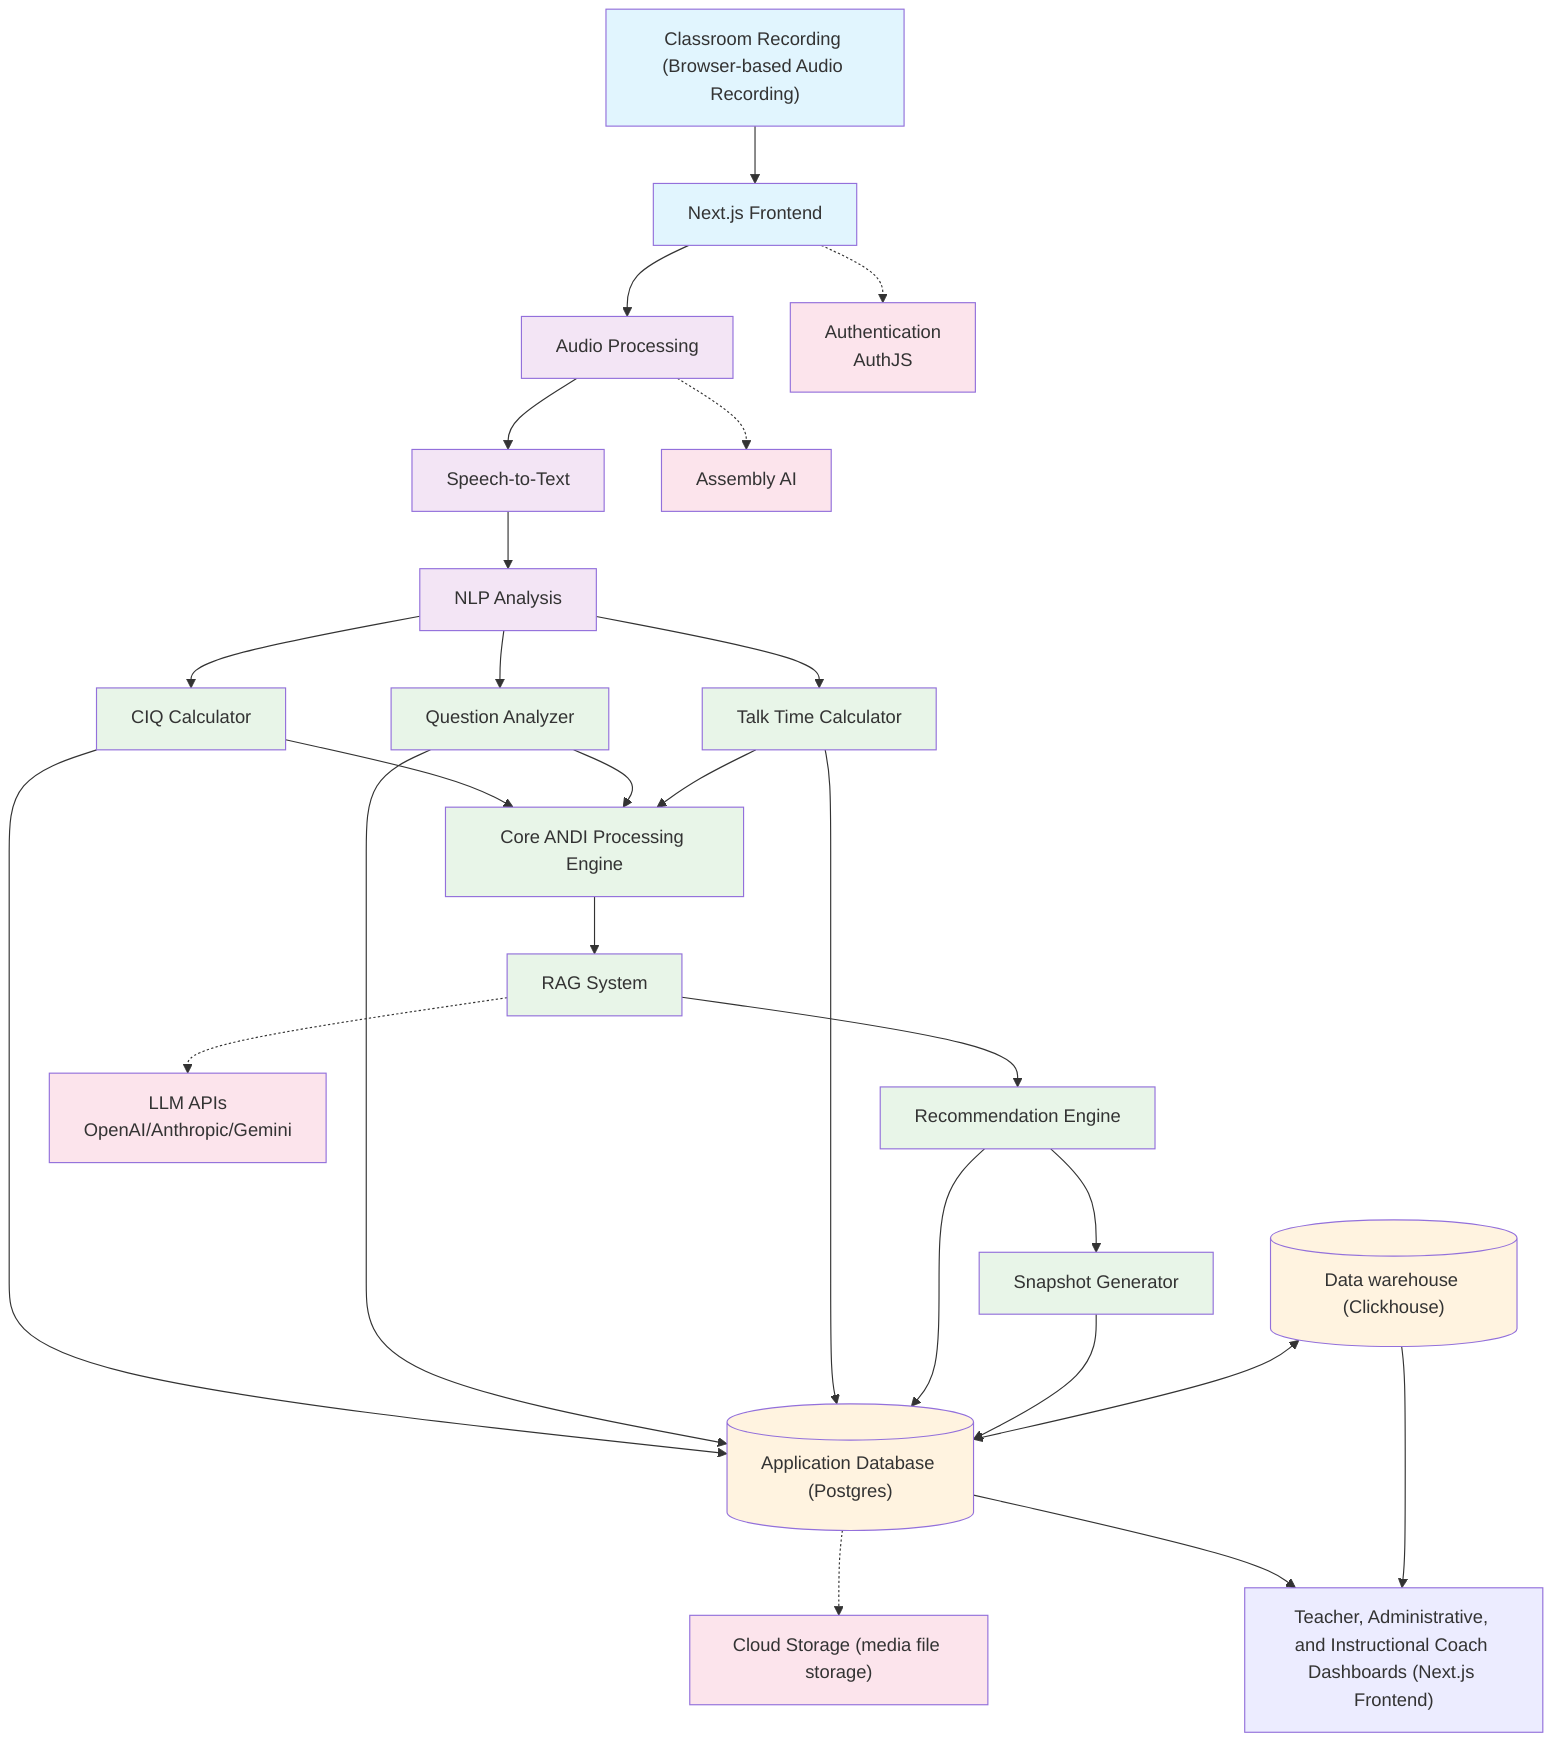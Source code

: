 flowchart TD
    TR["Classroom Recording (Browser-based Audio Recording)"] --> NEXT["Next.js Frontend"]
    NEXT --> AP["Audio Processing"]
    AP --> STT["Speech-to-Text"]
    STT --> NLP["NLP Analysis"]
    NLP --> CIQ["CIQ Calculator"] & QA["Question Analyzer"] & TC["Talk Time Calculator"]
    CIQ --> SBP["Core ANDI Processing Engine"] & DW[("Application Database (Postgres)")]
    QA --> SBP & DW
    TC --> SBP & DW
    SBP --> RAG["RAG System"]
    RAG --> REC["Recommendation Engine"]
    REC --> SNAP["Snapshot Generator"] & DW
    SNAP --> DW
    AP -.-> ASSEMBLY["Assembly AI"]
    RAG -.-> LLM["LLM APIs<br>OpenAI/Anthropic/Gemini"]
    NEXT -.-> AUTH["Authentication<br>AuthJS"]
    DW -.-> STORAGE["Cloud Storage (media file storage)"]
    n1[("Data warehouse (Clickhouse)")] <--> DW
    DW --> n2["Teacher, Administrative, and Instructional Coach Dashboards (Next.js Frontend)"]
    n1 --> n2

     TR:::input
     NEXT:::input
     AP:::processing
     STT:::processing
     NLP:::processing
     CIQ:::ai
     QA:::ai
     TC:::ai
     SBP:::ai
     DW:::storage
     RAG:::ai
     REC:::ai
     SNAP:::ai
     ASSEMBLY:::external
     LLM:::external
     AUTH:::external
     STORAGE:::external
     n1:::storage
    classDef input fill:#e1f5fe
    classDef processing fill:#f3e5f5
    classDef ai fill:#e8f5e8
    classDef storage fill:#fff3e0
    classDef external fill:#fce4ec
    classDef output fill:#f1f8e9